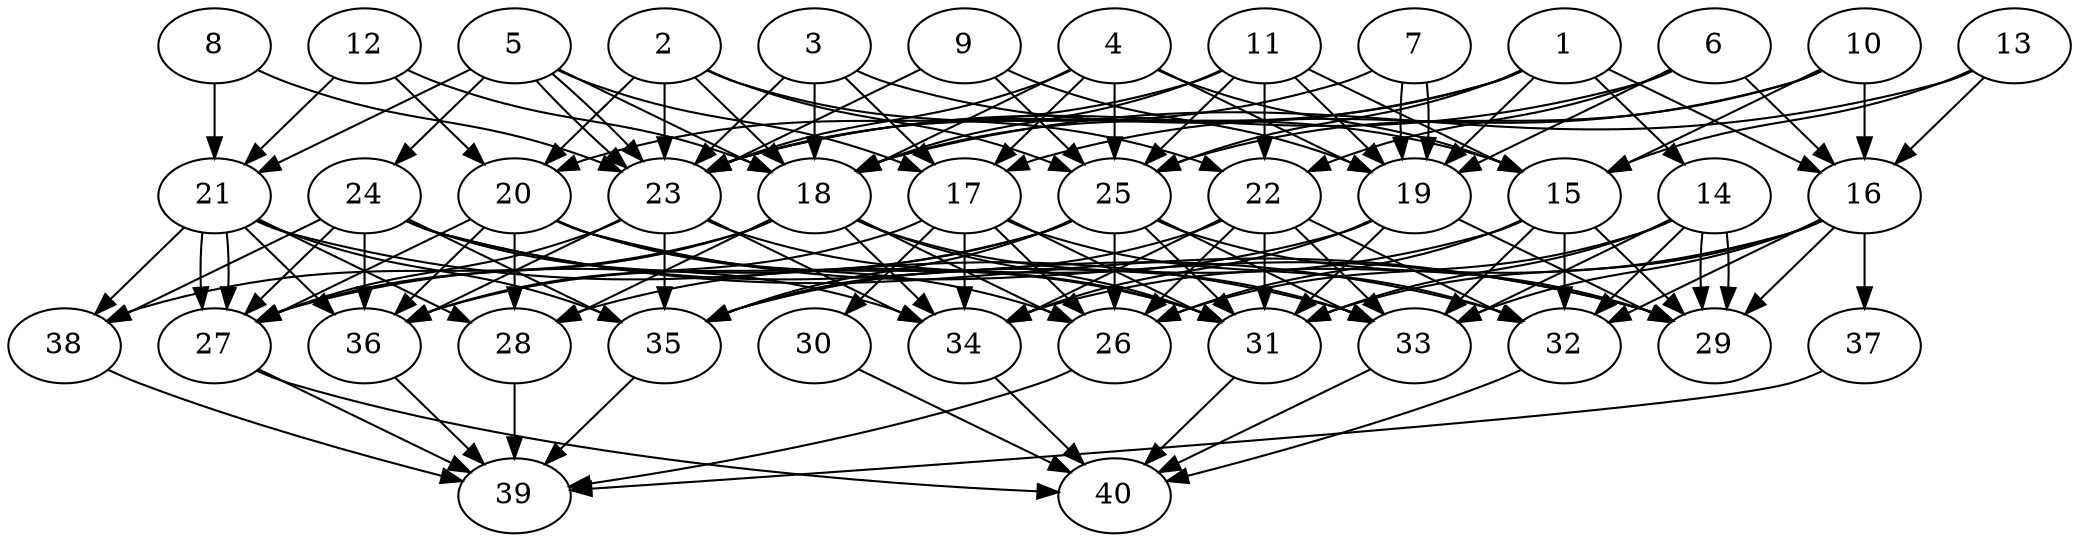 // DAG automatically generated by daggen at Thu Oct  3 14:06:49 2019
// ./daggen --dot -n 40 --ccr 0.4 --fat 0.7 --regular 0.9 --density 0.7 --mindata 5242880 --maxdata 52428800 
digraph G {
  1 [size="24504320", alpha="0.16", expect_size="9801728"] 
  1 -> 14 [size ="9801728"]
  1 -> 16 [size ="9801728"]
  1 -> 18 [size ="9801728"]
  1 -> 19 [size ="9801728"]
  1 -> 23 [size ="9801728"]
  1 -> 25 [size ="9801728"]
  2 [size="59786240", alpha="0.00", expect_size="23914496"] 
  2 -> 18 [size ="23914496"]
  2 -> 20 [size ="23914496"]
  2 -> 22 [size ="23914496"]
  2 -> 23 [size ="23914496"]
  2 -> 25 [size ="23914496"]
  3 [size="47541760", alpha="0.03", expect_size="19016704"] 
  3 -> 15 [size ="19016704"]
  3 -> 17 [size ="19016704"]
  3 -> 18 [size ="19016704"]
  3 -> 23 [size ="19016704"]
  4 [size="48325120", alpha="0.20", expect_size="19330048"] 
  4 -> 15 [size ="19330048"]
  4 -> 17 [size ="19330048"]
  4 -> 18 [size ="19330048"]
  4 -> 19 [size ="19330048"]
  4 -> 23 [size ="19330048"]
  4 -> 25 [size ="19330048"]
  5 [size="30049280", alpha="0.02", expect_size="12019712"] 
  5 -> 17 [size ="12019712"]
  5 -> 18 [size ="12019712"]
  5 -> 21 [size ="12019712"]
  5 -> 23 [size ="12019712"]
  5 -> 23 [size ="12019712"]
  5 -> 24 [size ="12019712"]
  6 [size="55201280", alpha="0.04", expect_size="22080512"] 
  6 -> 16 [size ="22080512"]
  6 -> 19 [size ="22080512"]
  6 -> 22 [size ="22080512"]
  6 -> 23 [size ="22080512"]
  7 [size="77841920", alpha="0.00", expect_size="31136768"] 
  7 -> 19 [size ="31136768"]
  7 -> 19 [size ="31136768"]
  7 -> 23 [size ="31136768"]
  8 [size="58659840", alpha="0.10", expect_size="23463936"] 
  8 -> 21 [size ="23463936"]
  8 -> 23 [size ="23463936"]
  9 [size="126177280", alpha="0.14", expect_size="50470912"] 
  9 -> 19 [size ="50470912"]
  9 -> 23 [size ="50470912"]
  9 -> 25 [size ="50470912"]
  10 [size="73971200", alpha="0.07", expect_size="29588480"] 
  10 -> 15 [size ="29588480"]
  10 -> 16 [size ="29588480"]
  10 -> 17 [size ="29588480"]
  10 -> 25 [size ="29588480"]
  11 [size="25446400", alpha="0.13", expect_size="10178560"] 
  11 -> 15 [size ="10178560"]
  11 -> 18 [size ="10178560"]
  11 -> 19 [size ="10178560"]
  11 -> 20 [size ="10178560"]
  11 -> 22 [size ="10178560"]
  11 -> 25 [size ="10178560"]
  12 [size="121105920", alpha="0.08", expect_size="48442368"] 
  12 -> 18 [size ="48442368"]
  12 -> 20 [size ="48442368"]
  12 -> 21 [size ="48442368"]
  13 [size="122501120", alpha="0.04", expect_size="49000448"] 
  13 -> 15 [size ="49000448"]
  13 -> 16 [size ="49000448"]
  13 -> 18 [size ="49000448"]
  14 [size="20659200", alpha="0.10", expect_size="8263680"] 
  14 -> 26 [size ="8263680"]
  14 -> 29 [size ="8263680"]
  14 -> 29 [size ="8263680"]
  14 -> 31 [size ="8263680"]
  14 -> 32 [size ="8263680"]
  14 -> 33 [size ="8263680"]
  15 [size="18641920", alpha="0.10", expect_size="7456768"] 
  15 -> 26 [size ="7456768"]
  15 -> 29 [size ="7456768"]
  15 -> 32 [size ="7456768"]
  15 -> 33 [size ="7456768"]
  15 -> 35 [size ="7456768"]
  16 [size="30248960", alpha="0.07", expect_size="12099584"] 
  16 -> 29 [size ="12099584"]
  16 -> 31 [size ="12099584"]
  16 -> 32 [size ="12099584"]
  16 -> 33 [size ="12099584"]
  16 -> 34 [size ="12099584"]
  16 -> 37 [size ="12099584"]
  17 [size="56414720", alpha="0.12", expect_size="22565888"] 
  17 -> 26 [size ="22565888"]
  17 -> 30 [size ="22565888"]
  17 -> 31 [size ="22565888"]
  17 -> 32 [size ="22565888"]
  17 -> 34 [size ="22565888"]
  17 -> 36 [size ="22565888"]
  18 [size="59361280", alpha="0.16", expect_size="23744512"] 
  18 -> 26 [size ="23744512"]
  18 -> 27 [size ="23744512"]
  18 -> 28 [size ="23744512"]
  18 -> 31 [size ="23744512"]
  18 -> 33 [size ="23744512"]
  18 -> 34 [size ="23744512"]
  18 -> 38 [size ="23744512"]
  19 [size="119285760", alpha="0.16", expect_size="47714304"] 
  19 -> 28 [size ="47714304"]
  19 -> 29 [size ="47714304"]
  19 -> 31 [size ="47714304"]
  19 -> 34 [size ="47714304"]
  20 [size="80995840", alpha="0.20", expect_size="32398336"] 
  20 -> 26 [size ="32398336"]
  20 -> 27 [size ="32398336"]
  20 -> 28 [size ="32398336"]
  20 -> 29 [size ="32398336"]
  20 -> 31 [size ="32398336"]
  20 -> 36 [size ="32398336"]
  21 [size="122101760", alpha="0.05", expect_size="48840704"] 
  21 -> 27 [size ="48840704"]
  21 -> 27 [size ="48840704"]
  21 -> 28 [size ="48840704"]
  21 -> 33 [size ="48840704"]
  21 -> 35 [size ="48840704"]
  21 -> 36 [size ="48840704"]
  21 -> 38 [size ="48840704"]
  22 [size="78341120", alpha="0.18", expect_size="31336448"] 
  22 -> 26 [size ="31336448"]
  22 -> 31 [size ="31336448"]
  22 -> 32 [size ="31336448"]
  22 -> 33 [size ="31336448"]
  22 -> 34 [size ="31336448"]
  22 -> 35 [size ="31336448"]
  23 [size="122969600", alpha="0.18", expect_size="49187840"] 
  23 -> 27 [size ="49187840"]
  23 -> 31 [size ="49187840"]
  23 -> 34 [size ="49187840"]
  23 -> 35 [size ="49187840"]
  23 -> 36 [size ="49187840"]
  24 [size="30581760", alpha="0.03", expect_size="12232704"] 
  24 -> 27 [size ="12232704"]
  24 -> 29 [size ="12232704"]
  24 -> 32 [size ="12232704"]
  24 -> 34 [size ="12232704"]
  24 -> 35 [size ="12232704"]
  24 -> 36 [size ="12232704"]
  24 -> 38 [size ="12232704"]
  25 [size="88207360", alpha="0.11", expect_size="35282944"] 
  25 -> 26 [size ="35282944"]
  25 -> 27 [size ="35282944"]
  25 -> 29 [size ="35282944"]
  25 -> 31 [size ="35282944"]
  25 -> 33 [size ="35282944"]
  25 -> 35 [size ="35282944"]
  25 -> 36 [size ="35282944"]
  26 [size="28846080", alpha="0.06", expect_size="11538432"] 
  26 -> 39 [size ="11538432"]
  27 [size="72302080", alpha="0.12", expect_size="28920832"] 
  27 -> 39 [size ="28920832"]
  27 -> 40 [size ="28920832"]
  28 [size="28057600", alpha="0.06", expect_size="11223040"] 
  28 -> 39 [size ="11223040"]
  29 [size="124331520", alpha="0.19", expect_size="49732608"] 
  30 [size="102932480", alpha="0.02", expect_size="41172992"] 
  30 -> 40 [size ="41172992"]
  31 [size="101829120", alpha="0.07", expect_size="40731648"] 
  31 -> 40 [size ="40731648"]
  32 [size="14451200", alpha="0.11", expect_size="5780480"] 
  32 -> 40 [size ="5780480"]
  33 [size="123404800", alpha="0.13", expect_size="49361920"] 
  33 -> 40 [size ="49361920"]
  34 [size="109237760", alpha="0.17", expect_size="43695104"] 
  34 -> 40 [size ="43695104"]
  35 [size="125127680", alpha="0.01", expect_size="50051072"] 
  35 -> 39 [size ="50051072"]
  36 [size="70056960", alpha="0.09", expect_size="28022784"] 
  36 -> 39 [size ="28022784"]
  37 [size="104084480", alpha="0.03", expect_size="41633792"] 
  37 -> 39 [size ="41633792"]
  38 [size="56017920", alpha="0.06", expect_size="22407168"] 
  38 -> 39 [size ="22407168"]
  39 [size="89377280", alpha="0.06", expect_size="35750912"] 
  40 [size="81300480", alpha="0.19", expect_size="32520192"] 
}
